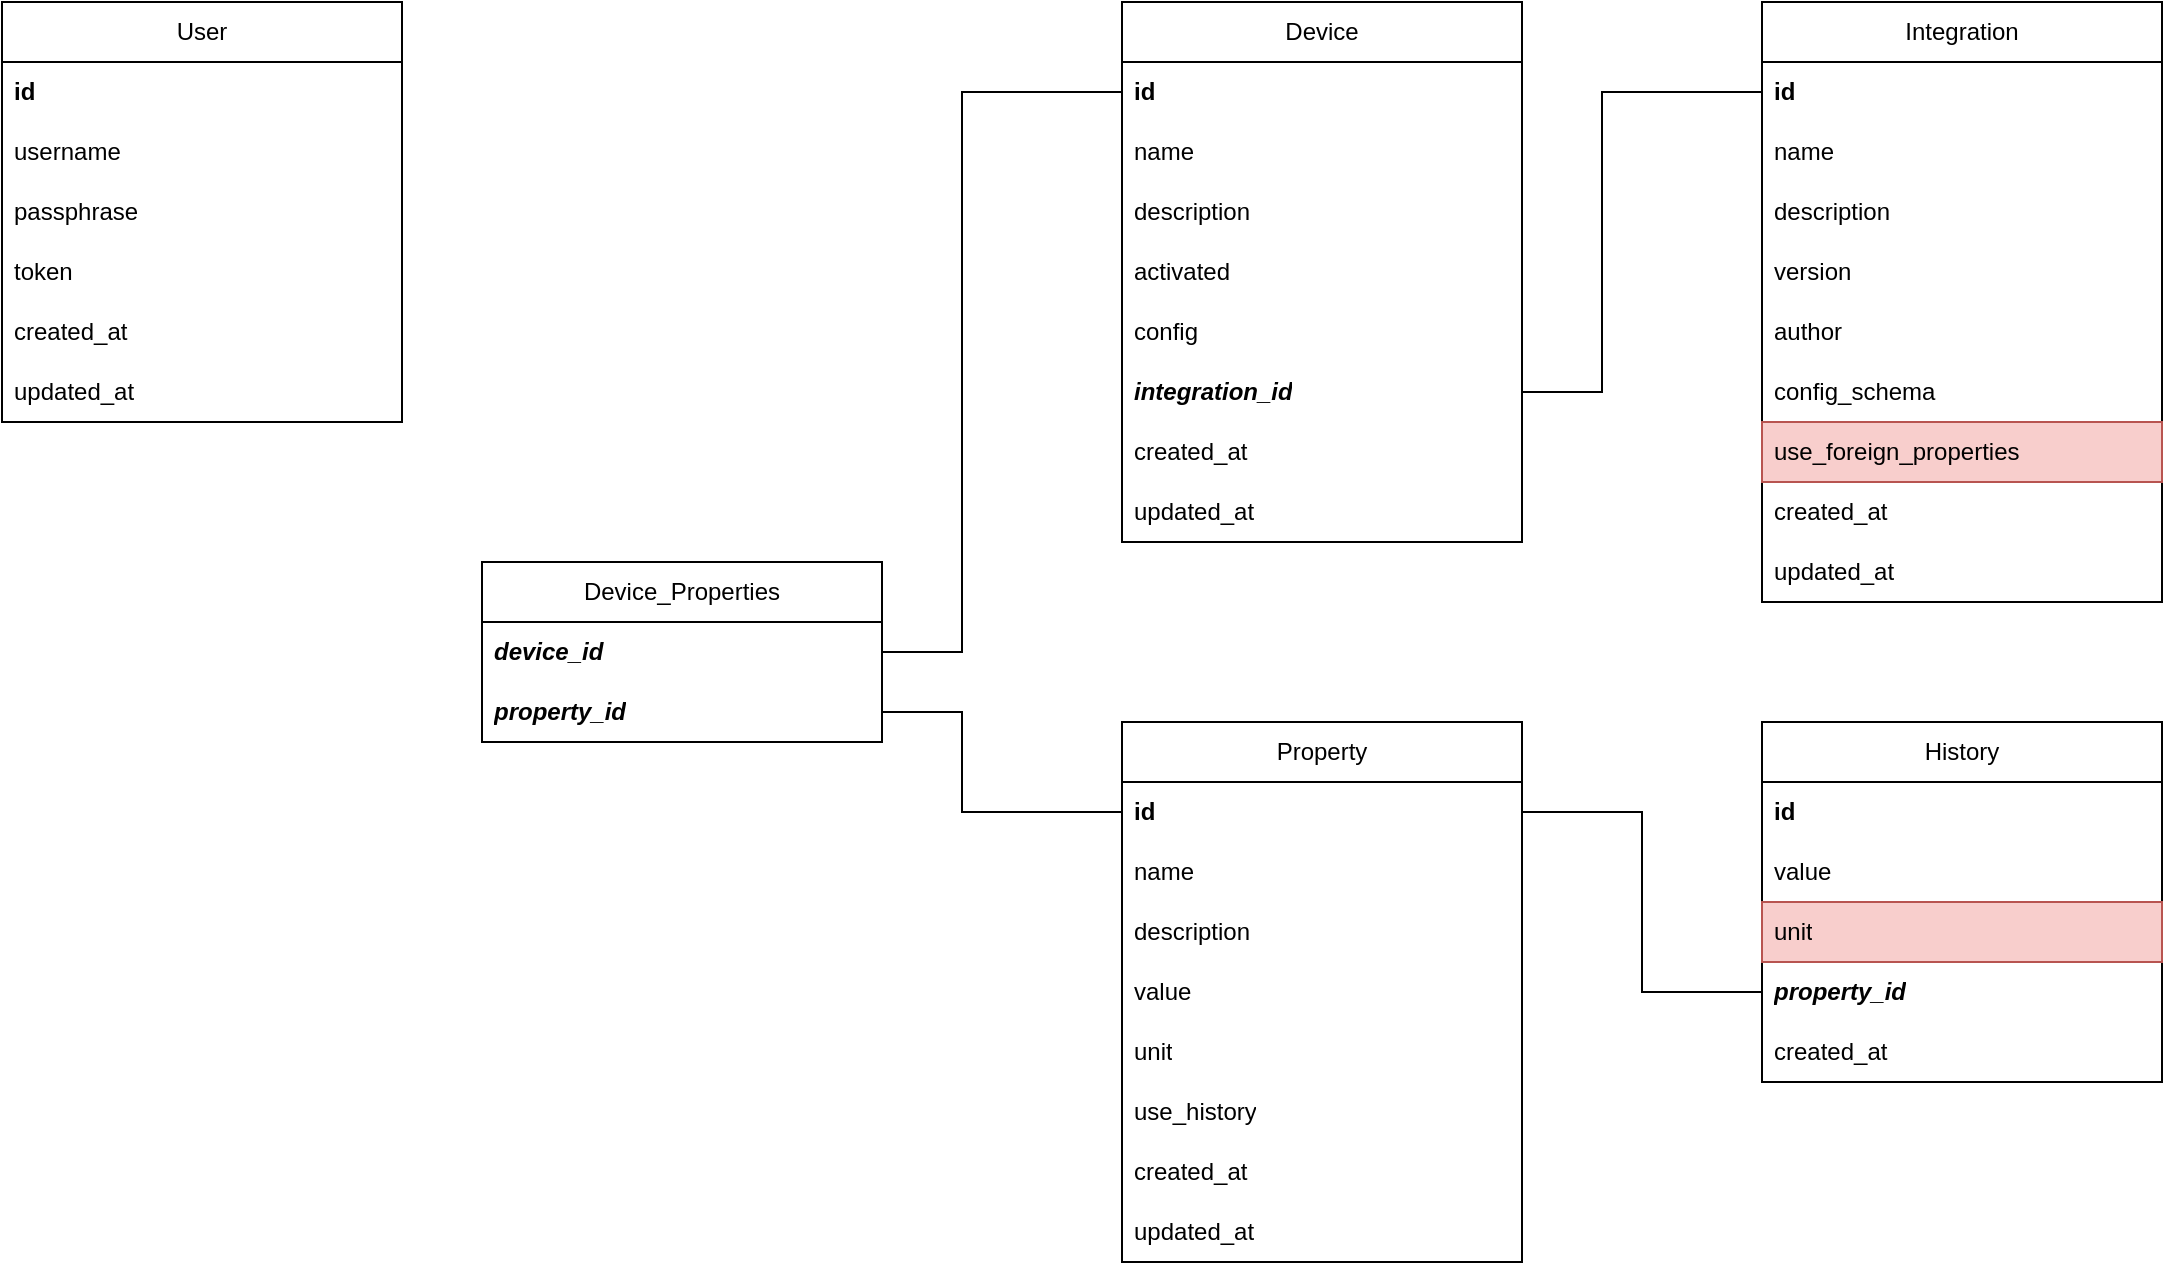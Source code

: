 <mxfile version="21.2.9" type="device">
  <diagram name="Seite-1" id="cwc6rMtEgsP_Z9afmkv7">
    <mxGraphModel dx="1434" dy="806" grid="1" gridSize="10" guides="1" tooltips="1" connect="1" arrows="1" fold="1" page="1" pageScale="1" pageWidth="1169" pageHeight="827" math="0" shadow="0">
      <root>
        <mxCell id="0" />
        <mxCell id="1" parent="0" />
        <mxCell id="HaXNwRiYeI1TbhieSdWn-1" value="User" style="swimlane;fontStyle=0;childLayout=stackLayout;horizontal=1;startSize=30;horizontalStack=0;resizeParent=1;resizeParentMax=0;resizeLast=0;collapsible=1;marginBottom=0;whiteSpace=wrap;html=1;" vertex="1" parent="1">
          <mxGeometry x="40" y="40" width="200" height="210" as="geometry" />
        </mxCell>
        <mxCell id="HaXNwRiYeI1TbhieSdWn-2" value="&lt;b&gt;id&lt;/b&gt;" style="text;strokeColor=none;fillColor=none;align=left;verticalAlign=middle;spacingLeft=4;spacingRight=4;overflow=hidden;points=[[0,0.5],[1,0.5]];portConstraint=eastwest;rotatable=0;whiteSpace=wrap;html=1;" vertex="1" parent="HaXNwRiYeI1TbhieSdWn-1">
          <mxGeometry y="30" width="200" height="30" as="geometry" />
        </mxCell>
        <mxCell id="HaXNwRiYeI1TbhieSdWn-3" value="username" style="text;strokeColor=none;fillColor=none;align=left;verticalAlign=middle;spacingLeft=4;spacingRight=4;overflow=hidden;points=[[0,0.5],[1,0.5]];portConstraint=eastwest;rotatable=0;whiteSpace=wrap;html=1;" vertex="1" parent="HaXNwRiYeI1TbhieSdWn-1">
          <mxGeometry y="60" width="200" height="30" as="geometry" />
        </mxCell>
        <mxCell id="HaXNwRiYeI1TbhieSdWn-4" value="passphrase" style="text;strokeColor=none;fillColor=none;align=left;verticalAlign=middle;spacingLeft=4;spacingRight=4;overflow=hidden;points=[[0,0.5],[1,0.5]];portConstraint=eastwest;rotatable=0;whiteSpace=wrap;html=1;" vertex="1" parent="HaXNwRiYeI1TbhieSdWn-1">
          <mxGeometry y="90" width="200" height="30" as="geometry" />
        </mxCell>
        <mxCell id="HaXNwRiYeI1TbhieSdWn-5" value="token" style="text;strokeColor=none;fillColor=none;align=left;verticalAlign=middle;spacingLeft=4;spacingRight=4;overflow=hidden;points=[[0,0.5],[1,0.5]];portConstraint=eastwest;rotatable=0;whiteSpace=wrap;html=1;" vertex="1" parent="HaXNwRiYeI1TbhieSdWn-1">
          <mxGeometry y="120" width="200" height="30" as="geometry" />
        </mxCell>
        <mxCell id="HaXNwRiYeI1TbhieSdWn-6" value="created_at" style="text;strokeColor=none;fillColor=none;align=left;verticalAlign=middle;spacingLeft=4;spacingRight=4;overflow=hidden;points=[[0,0.5],[1,0.5]];portConstraint=eastwest;rotatable=0;whiteSpace=wrap;html=1;" vertex="1" parent="HaXNwRiYeI1TbhieSdWn-1">
          <mxGeometry y="150" width="200" height="30" as="geometry" />
        </mxCell>
        <mxCell id="HaXNwRiYeI1TbhieSdWn-7" value="updated_at" style="text;strokeColor=none;fillColor=none;align=left;verticalAlign=middle;spacingLeft=4;spacingRight=4;overflow=hidden;points=[[0,0.5],[1,0.5]];portConstraint=eastwest;rotatable=0;whiteSpace=wrap;html=1;" vertex="1" parent="HaXNwRiYeI1TbhieSdWn-1">
          <mxGeometry y="180" width="200" height="30" as="geometry" />
        </mxCell>
        <mxCell id="HaXNwRiYeI1TbhieSdWn-8" value="Integration" style="swimlane;fontStyle=0;childLayout=stackLayout;horizontal=1;startSize=30;horizontalStack=0;resizeParent=1;resizeParentMax=0;resizeLast=0;collapsible=1;marginBottom=0;whiteSpace=wrap;html=1;" vertex="1" parent="1">
          <mxGeometry x="920" y="40" width="200" height="300" as="geometry" />
        </mxCell>
        <mxCell id="HaXNwRiYeI1TbhieSdWn-9" value="&lt;b&gt;id&lt;/b&gt;" style="text;strokeColor=none;fillColor=none;align=left;verticalAlign=middle;spacingLeft=4;spacingRight=4;overflow=hidden;points=[[0,0.5],[1,0.5]];portConstraint=eastwest;rotatable=0;whiteSpace=wrap;html=1;" vertex="1" parent="HaXNwRiYeI1TbhieSdWn-8">
          <mxGeometry y="30" width="200" height="30" as="geometry" />
        </mxCell>
        <mxCell id="HaXNwRiYeI1TbhieSdWn-10" value="name" style="text;strokeColor=none;fillColor=none;align=left;verticalAlign=middle;spacingLeft=4;spacingRight=4;overflow=hidden;points=[[0,0.5],[1,0.5]];portConstraint=eastwest;rotatable=0;whiteSpace=wrap;html=1;" vertex="1" parent="HaXNwRiYeI1TbhieSdWn-8">
          <mxGeometry y="60" width="200" height="30" as="geometry" />
        </mxCell>
        <mxCell id="HaXNwRiYeI1TbhieSdWn-11" value="description" style="text;strokeColor=none;fillColor=none;align=left;verticalAlign=middle;spacingLeft=4;spacingRight=4;overflow=hidden;points=[[0,0.5],[1,0.5]];portConstraint=eastwest;rotatable=0;whiteSpace=wrap;html=1;" vertex="1" parent="HaXNwRiYeI1TbhieSdWn-8">
          <mxGeometry y="90" width="200" height="30" as="geometry" />
        </mxCell>
        <mxCell id="HaXNwRiYeI1TbhieSdWn-12" value="version" style="text;strokeColor=none;fillColor=none;align=left;verticalAlign=middle;spacingLeft=4;spacingRight=4;overflow=hidden;points=[[0,0.5],[1,0.5]];portConstraint=eastwest;rotatable=0;whiteSpace=wrap;html=1;" vertex="1" parent="HaXNwRiYeI1TbhieSdWn-8">
          <mxGeometry y="120" width="200" height="30" as="geometry" />
        </mxCell>
        <mxCell id="HaXNwRiYeI1TbhieSdWn-15" value="author" style="text;strokeColor=none;fillColor=none;align=left;verticalAlign=middle;spacingLeft=4;spacingRight=4;overflow=hidden;points=[[0,0.5],[1,0.5]];portConstraint=eastwest;rotatable=0;whiteSpace=wrap;html=1;" vertex="1" parent="HaXNwRiYeI1TbhieSdWn-8">
          <mxGeometry y="150" width="200" height="30" as="geometry" />
        </mxCell>
        <mxCell id="HaXNwRiYeI1TbhieSdWn-16" value="config_schema" style="text;strokeColor=none;fillColor=none;align=left;verticalAlign=middle;spacingLeft=4;spacingRight=4;overflow=hidden;points=[[0,0.5],[1,0.5]];portConstraint=eastwest;rotatable=0;whiteSpace=wrap;html=1;" vertex="1" parent="HaXNwRiYeI1TbhieSdWn-8">
          <mxGeometry y="180" width="200" height="30" as="geometry" />
        </mxCell>
        <mxCell id="HaXNwRiYeI1TbhieSdWn-18" value="use_foreign_properties" style="text;strokeColor=#b85450;fillColor=#f8cecc;align=left;verticalAlign=middle;spacingLeft=4;spacingRight=4;overflow=hidden;points=[[0,0.5],[1,0.5]];portConstraint=eastwest;rotatable=0;whiteSpace=wrap;html=1;" vertex="1" parent="HaXNwRiYeI1TbhieSdWn-8">
          <mxGeometry y="210" width="200" height="30" as="geometry" />
        </mxCell>
        <mxCell id="HaXNwRiYeI1TbhieSdWn-13" value="created_at" style="text;strokeColor=none;fillColor=none;align=left;verticalAlign=middle;spacingLeft=4;spacingRight=4;overflow=hidden;points=[[0,0.5],[1,0.5]];portConstraint=eastwest;rotatable=0;whiteSpace=wrap;html=1;" vertex="1" parent="HaXNwRiYeI1TbhieSdWn-8">
          <mxGeometry y="240" width="200" height="30" as="geometry" />
        </mxCell>
        <mxCell id="HaXNwRiYeI1TbhieSdWn-14" value="updated_at" style="text;strokeColor=none;fillColor=none;align=left;verticalAlign=middle;spacingLeft=4;spacingRight=4;overflow=hidden;points=[[0,0.5],[1,0.5]];portConstraint=eastwest;rotatable=0;whiteSpace=wrap;html=1;" vertex="1" parent="HaXNwRiYeI1TbhieSdWn-8">
          <mxGeometry y="270" width="200" height="30" as="geometry" />
        </mxCell>
        <mxCell id="HaXNwRiYeI1TbhieSdWn-19" value="Device" style="swimlane;fontStyle=0;childLayout=stackLayout;horizontal=1;startSize=30;horizontalStack=0;resizeParent=1;resizeParentMax=0;resizeLast=0;collapsible=1;marginBottom=0;whiteSpace=wrap;html=1;" vertex="1" parent="1">
          <mxGeometry x="600" y="40" width="200" height="270" as="geometry">
            <mxRectangle x="360" y="40" width="80" height="30" as="alternateBounds" />
          </mxGeometry>
        </mxCell>
        <mxCell id="HaXNwRiYeI1TbhieSdWn-20" value="&lt;b&gt;id&lt;/b&gt;" style="text;strokeColor=none;fillColor=none;align=left;verticalAlign=middle;spacingLeft=4;spacingRight=4;overflow=hidden;points=[[0,0.5],[1,0.5]];portConstraint=eastwest;rotatable=0;whiteSpace=wrap;html=1;" vertex="1" parent="HaXNwRiYeI1TbhieSdWn-19">
          <mxGeometry y="30" width="200" height="30" as="geometry" />
        </mxCell>
        <mxCell id="HaXNwRiYeI1TbhieSdWn-21" value="name" style="text;strokeColor=none;fillColor=none;align=left;verticalAlign=middle;spacingLeft=4;spacingRight=4;overflow=hidden;points=[[0,0.5],[1,0.5]];portConstraint=eastwest;rotatable=0;whiteSpace=wrap;html=1;" vertex="1" parent="HaXNwRiYeI1TbhieSdWn-19">
          <mxGeometry y="60" width="200" height="30" as="geometry" />
        </mxCell>
        <mxCell id="HaXNwRiYeI1TbhieSdWn-22" value="description" style="text;strokeColor=none;fillColor=none;align=left;verticalAlign=middle;spacingLeft=4;spacingRight=4;overflow=hidden;points=[[0,0.5],[1,0.5]];portConstraint=eastwest;rotatable=0;whiteSpace=wrap;html=1;" vertex="1" parent="HaXNwRiYeI1TbhieSdWn-19">
          <mxGeometry y="90" width="200" height="30" as="geometry" />
        </mxCell>
        <mxCell id="HaXNwRiYeI1TbhieSdWn-23" value="activated" style="text;strokeColor=none;fillColor=none;align=left;verticalAlign=middle;spacingLeft=4;spacingRight=4;overflow=hidden;points=[[0,0.5],[1,0.5]];portConstraint=eastwest;rotatable=0;whiteSpace=wrap;html=1;" vertex="1" parent="HaXNwRiYeI1TbhieSdWn-19">
          <mxGeometry y="120" width="200" height="30" as="geometry" />
        </mxCell>
        <mxCell id="HaXNwRiYeI1TbhieSdWn-25" value="config" style="text;strokeColor=none;fillColor=none;align=left;verticalAlign=middle;spacingLeft=4;spacingRight=4;overflow=hidden;points=[[0,0.5],[1,0.5]];portConstraint=eastwest;rotatable=0;whiteSpace=wrap;html=1;" vertex="1" parent="HaXNwRiYeI1TbhieSdWn-19">
          <mxGeometry y="150" width="200" height="30" as="geometry" />
        </mxCell>
        <mxCell id="HaXNwRiYeI1TbhieSdWn-26" value="&lt;b&gt;&lt;i&gt;integration_id&lt;/i&gt;&lt;/b&gt;" style="text;strokeColor=none;fillColor=none;align=left;verticalAlign=middle;spacingLeft=4;spacingRight=4;overflow=hidden;points=[[0,0.5],[1,0.5]];portConstraint=eastwest;rotatable=0;whiteSpace=wrap;html=1;" vertex="1" parent="HaXNwRiYeI1TbhieSdWn-19">
          <mxGeometry y="180" width="200" height="30" as="geometry" />
        </mxCell>
        <mxCell id="HaXNwRiYeI1TbhieSdWn-27" value="created_at" style="text;strokeColor=none;fillColor=none;align=left;verticalAlign=middle;spacingLeft=4;spacingRight=4;overflow=hidden;points=[[0,0.5],[1,0.5]];portConstraint=eastwest;rotatable=0;whiteSpace=wrap;html=1;" vertex="1" parent="HaXNwRiYeI1TbhieSdWn-19">
          <mxGeometry y="210" width="200" height="30" as="geometry" />
        </mxCell>
        <mxCell id="HaXNwRiYeI1TbhieSdWn-28" value="updated_at" style="text;strokeColor=none;fillColor=none;align=left;verticalAlign=middle;spacingLeft=4;spacingRight=4;overflow=hidden;points=[[0,0.5],[1,0.5]];portConstraint=eastwest;rotatable=0;whiteSpace=wrap;html=1;" vertex="1" parent="HaXNwRiYeI1TbhieSdWn-19">
          <mxGeometry y="240" width="200" height="30" as="geometry" />
        </mxCell>
        <mxCell id="HaXNwRiYeI1TbhieSdWn-31" value="Property" style="swimlane;fontStyle=0;childLayout=stackLayout;horizontal=1;startSize=30;horizontalStack=0;resizeParent=1;resizeParentMax=0;resizeLast=0;collapsible=1;marginBottom=0;whiteSpace=wrap;html=1;" vertex="1" parent="1">
          <mxGeometry x="600" y="400" width="200" height="270" as="geometry">
            <mxRectangle x="360" y="40" width="80" height="30" as="alternateBounds" />
          </mxGeometry>
        </mxCell>
        <mxCell id="HaXNwRiYeI1TbhieSdWn-32" value="&lt;b&gt;id&lt;/b&gt;" style="text;strokeColor=none;fillColor=none;align=left;verticalAlign=middle;spacingLeft=4;spacingRight=4;overflow=hidden;points=[[0,0.5],[1,0.5]];portConstraint=eastwest;rotatable=0;whiteSpace=wrap;html=1;" vertex="1" parent="HaXNwRiYeI1TbhieSdWn-31">
          <mxGeometry y="30" width="200" height="30" as="geometry" />
        </mxCell>
        <mxCell id="HaXNwRiYeI1TbhieSdWn-33" value="name" style="text;strokeColor=none;fillColor=none;align=left;verticalAlign=middle;spacingLeft=4;spacingRight=4;overflow=hidden;points=[[0,0.5],[1,0.5]];portConstraint=eastwest;rotatable=0;whiteSpace=wrap;html=1;" vertex="1" parent="HaXNwRiYeI1TbhieSdWn-31">
          <mxGeometry y="60" width="200" height="30" as="geometry" />
        </mxCell>
        <mxCell id="HaXNwRiYeI1TbhieSdWn-34" value="description" style="text;strokeColor=none;fillColor=none;align=left;verticalAlign=middle;spacingLeft=4;spacingRight=4;overflow=hidden;points=[[0,0.5],[1,0.5]];portConstraint=eastwest;rotatable=0;whiteSpace=wrap;html=1;" vertex="1" parent="HaXNwRiYeI1TbhieSdWn-31">
          <mxGeometry y="90" width="200" height="30" as="geometry" />
        </mxCell>
        <mxCell id="HaXNwRiYeI1TbhieSdWn-35" value="value" style="text;strokeColor=none;fillColor=none;align=left;verticalAlign=middle;spacingLeft=4;spacingRight=4;overflow=hidden;points=[[0,0.5],[1,0.5]];portConstraint=eastwest;rotatable=0;whiteSpace=wrap;html=1;" vertex="1" parent="HaXNwRiYeI1TbhieSdWn-31">
          <mxGeometry y="120" width="200" height="30" as="geometry" />
        </mxCell>
        <mxCell id="HaXNwRiYeI1TbhieSdWn-36" value="unit" style="text;strokeColor=none;fillColor=none;align=left;verticalAlign=middle;spacingLeft=4;spacingRight=4;overflow=hidden;points=[[0,0.5],[1,0.5]];portConstraint=eastwest;rotatable=0;whiteSpace=wrap;html=1;" vertex="1" parent="HaXNwRiYeI1TbhieSdWn-31">
          <mxGeometry y="150" width="200" height="30" as="geometry" />
        </mxCell>
        <mxCell id="HaXNwRiYeI1TbhieSdWn-40" value="use_history" style="text;strokeColor=none;fillColor=none;align=left;verticalAlign=middle;spacingLeft=4;spacingRight=4;overflow=hidden;points=[[0,0.5],[1,0.5]];portConstraint=eastwest;rotatable=0;whiteSpace=wrap;html=1;" vertex="1" parent="HaXNwRiYeI1TbhieSdWn-31">
          <mxGeometry y="180" width="200" height="30" as="geometry" />
        </mxCell>
        <mxCell id="HaXNwRiYeI1TbhieSdWn-38" value="created_at" style="text;strokeColor=none;fillColor=none;align=left;verticalAlign=middle;spacingLeft=4;spacingRight=4;overflow=hidden;points=[[0,0.5],[1,0.5]];portConstraint=eastwest;rotatable=0;whiteSpace=wrap;html=1;" vertex="1" parent="HaXNwRiYeI1TbhieSdWn-31">
          <mxGeometry y="210" width="200" height="30" as="geometry" />
        </mxCell>
        <mxCell id="HaXNwRiYeI1TbhieSdWn-39" value="updated_at" style="text;strokeColor=none;fillColor=none;align=left;verticalAlign=middle;spacingLeft=4;spacingRight=4;overflow=hidden;points=[[0,0.5],[1,0.5]];portConstraint=eastwest;rotatable=0;whiteSpace=wrap;html=1;" vertex="1" parent="HaXNwRiYeI1TbhieSdWn-31">
          <mxGeometry y="240" width="200" height="30" as="geometry" />
        </mxCell>
        <mxCell id="HaXNwRiYeI1TbhieSdWn-41" value="History" style="swimlane;fontStyle=0;childLayout=stackLayout;horizontal=1;startSize=30;horizontalStack=0;resizeParent=1;resizeParentMax=0;resizeLast=0;collapsible=1;marginBottom=0;whiteSpace=wrap;html=1;" vertex="1" parent="1">
          <mxGeometry x="920" y="400" width="200" height="180" as="geometry">
            <mxRectangle x="360" y="40" width="80" height="30" as="alternateBounds" />
          </mxGeometry>
        </mxCell>
        <mxCell id="HaXNwRiYeI1TbhieSdWn-42" value="&lt;b&gt;id&lt;/b&gt;" style="text;strokeColor=none;fillColor=none;align=left;verticalAlign=middle;spacingLeft=4;spacingRight=4;overflow=hidden;points=[[0,0.5],[1,0.5]];portConstraint=eastwest;rotatable=0;whiteSpace=wrap;html=1;" vertex="1" parent="HaXNwRiYeI1TbhieSdWn-41">
          <mxGeometry y="30" width="200" height="30" as="geometry" />
        </mxCell>
        <mxCell id="HaXNwRiYeI1TbhieSdWn-45" value="value" style="text;strokeColor=none;fillColor=none;align=left;verticalAlign=middle;spacingLeft=4;spacingRight=4;overflow=hidden;points=[[0,0.5],[1,0.5]];portConstraint=eastwest;rotatable=0;whiteSpace=wrap;html=1;" vertex="1" parent="HaXNwRiYeI1TbhieSdWn-41">
          <mxGeometry y="60" width="200" height="30" as="geometry" />
        </mxCell>
        <mxCell id="HaXNwRiYeI1TbhieSdWn-46" value="unit" style="text;strokeColor=#b85450;fillColor=#f8cecc;align=left;verticalAlign=middle;spacingLeft=4;spacingRight=4;overflow=hidden;points=[[0,0.5],[1,0.5]];portConstraint=eastwest;rotatable=0;whiteSpace=wrap;html=1;" vertex="1" parent="HaXNwRiYeI1TbhieSdWn-41">
          <mxGeometry y="90" width="200" height="30" as="geometry" />
        </mxCell>
        <mxCell id="HaXNwRiYeI1TbhieSdWn-48" value="&lt;b&gt;&lt;i&gt;property_id&lt;/i&gt;&lt;/b&gt;" style="text;strokeColor=none;fillColor=none;align=left;verticalAlign=middle;spacingLeft=4;spacingRight=4;overflow=hidden;points=[[0,0.5],[1,0.5]];portConstraint=eastwest;rotatable=0;whiteSpace=wrap;html=1;" vertex="1" parent="HaXNwRiYeI1TbhieSdWn-41">
          <mxGeometry y="120" width="200" height="30" as="geometry" />
        </mxCell>
        <mxCell id="HaXNwRiYeI1TbhieSdWn-49" value="created_at" style="text;strokeColor=none;fillColor=none;align=left;verticalAlign=middle;spacingLeft=4;spacingRight=4;overflow=hidden;points=[[0,0.5],[1,0.5]];portConstraint=eastwest;rotatable=0;whiteSpace=wrap;html=1;" vertex="1" parent="HaXNwRiYeI1TbhieSdWn-41">
          <mxGeometry y="150" width="200" height="30" as="geometry" />
        </mxCell>
        <mxCell id="HaXNwRiYeI1TbhieSdWn-51" value="" style="endArrow=none;html=1;rounded=0;exitX=1;exitY=0.5;exitDx=0;exitDy=0;entryX=0;entryY=0.5;entryDx=0;entryDy=0;" edge="1" parent="1" source="HaXNwRiYeI1TbhieSdWn-26" target="HaXNwRiYeI1TbhieSdWn-9">
          <mxGeometry width="50" height="50" relative="1" as="geometry">
            <mxPoint x="560" y="440" as="sourcePoint" />
            <mxPoint x="610" y="390" as="targetPoint" />
            <Array as="points">
              <mxPoint x="840" y="235" />
              <mxPoint x="840" y="85" />
            </Array>
          </mxGeometry>
        </mxCell>
        <mxCell id="HaXNwRiYeI1TbhieSdWn-52" value="Device_Properties" style="swimlane;fontStyle=0;childLayout=stackLayout;horizontal=1;startSize=30;horizontalStack=0;resizeParent=1;resizeParentMax=0;resizeLast=0;collapsible=1;marginBottom=0;whiteSpace=wrap;html=1;" vertex="1" parent="1">
          <mxGeometry x="280" y="320" width="200" height="90" as="geometry" />
        </mxCell>
        <mxCell id="HaXNwRiYeI1TbhieSdWn-53" value="&lt;b&gt;&lt;i&gt;device_id&lt;/i&gt;&lt;/b&gt;" style="text;strokeColor=none;fillColor=none;align=left;verticalAlign=middle;spacingLeft=4;spacingRight=4;overflow=hidden;points=[[0,0.5],[1,0.5]];portConstraint=eastwest;rotatable=0;whiteSpace=wrap;html=1;" vertex="1" parent="HaXNwRiYeI1TbhieSdWn-52">
          <mxGeometry y="30" width="200" height="30" as="geometry" />
        </mxCell>
        <mxCell id="HaXNwRiYeI1TbhieSdWn-54" value="&lt;b&gt;&lt;i&gt;property_id&lt;/i&gt;&lt;/b&gt;" style="text;strokeColor=none;fillColor=none;align=left;verticalAlign=middle;spacingLeft=4;spacingRight=4;overflow=hidden;points=[[0,0.5],[1,0.5]];portConstraint=eastwest;rotatable=0;whiteSpace=wrap;html=1;" vertex="1" parent="HaXNwRiYeI1TbhieSdWn-52">
          <mxGeometry y="60" width="200" height="30" as="geometry" />
        </mxCell>
        <mxCell id="HaXNwRiYeI1TbhieSdWn-57" value="" style="endArrow=none;html=1;rounded=0;entryX=0;entryY=0.5;entryDx=0;entryDy=0;exitX=1;exitY=0.5;exitDx=0;exitDy=0;" edge="1" parent="1" source="HaXNwRiYeI1TbhieSdWn-53" target="HaXNwRiYeI1TbhieSdWn-20">
          <mxGeometry width="50" height="50" relative="1" as="geometry">
            <mxPoint x="560" y="440" as="sourcePoint" />
            <mxPoint x="610" y="390" as="targetPoint" />
            <Array as="points">
              <mxPoint x="520" y="365" />
              <mxPoint x="520" y="85" />
            </Array>
          </mxGeometry>
        </mxCell>
        <mxCell id="HaXNwRiYeI1TbhieSdWn-58" value="" style="endArrow=none;html=1;rounded=0;entryX=1;entryY=0.5;entryDx=0;entryDy=0;exitX=0;exitY=0.5;exitDx=0;exitDy=0;" edge="1" parent="1" source="HaXNwRiYeI1TbhieSdWn-32" target="HaXNwRiYeI1TbhieSdWn-54">
          <mxGeometry width="50" height="50" relative="1" as="geometry">
            <mxPoint x="720" y="410" as="sourcePoint" />
            <mxPoint x="610" y="390" as="targetPoint" />
            <Array as="points">
              <mxPoint x="520" y="445" />
              <mxPoint x="520" y="395" />
              <mxPoint x="480" y="395" />
            </Array>
          </mxGeometry>
        </mxCell>
        <mxCell id="HaXNwRiYeI1TbhieSdWn-60" style="edgeStyle=orthogonalEdgeStyle;rounded=0;orthogonalLoop=1;jettySize=auto;html=1;exitX=1;exitY=0.5;exitDx=0;exitDy=0;entryX=0;entryY=0.5;entryDx=0;entryDy=0;endArrow=none;endFill=0;" edge="1" parent="1" source="HaXNwRiYeI1TbhieSdWn-32" target="HaXNwRiYeI1TbhieSdWn-48">
          <mxGeometry relative="1" as="geometry" />
        </mxCell>
      </root>
    </mxGraphModel>
  </diagram>
</mxfile>

